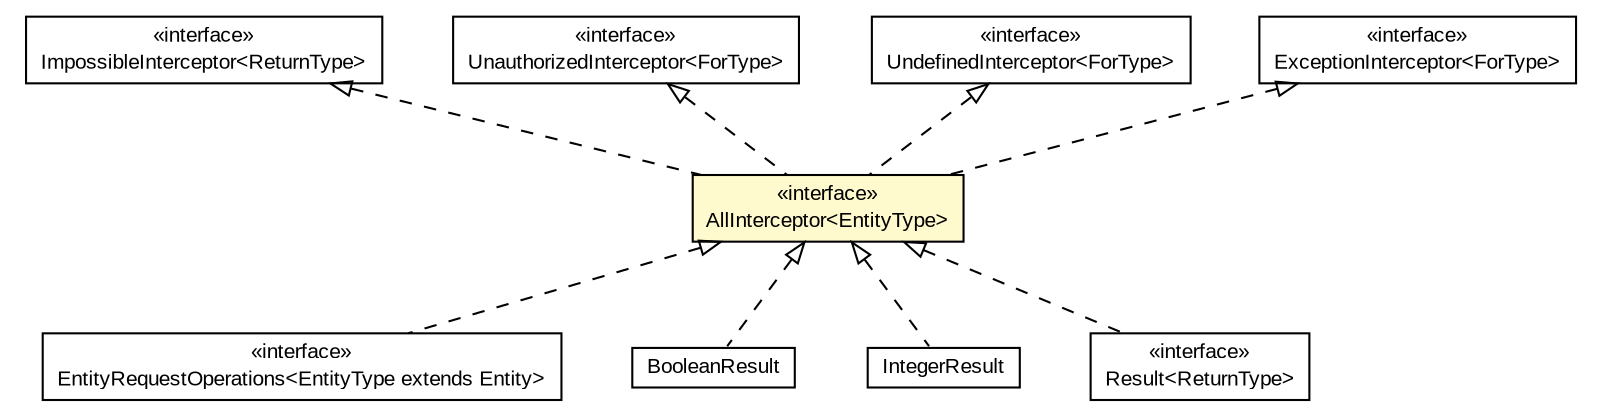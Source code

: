 #!/usr/local/bin/dot
#
# Class diagram 
# Generated by UMLGraph version 5.1 (http://www.umlgraph.org/)
#

digraph G {
	edge [fontname="arial",fontsize=10,labelfontname="arial",labelfontsize=10];
	node [fontname="arial",fontsize=10,shape=plaintext];
	nodesep=0.25;
	ranksep=0.5;
	// io.nextweb.operations.entity.EntityRequestOperations<EntityType extends io.nextweb.Entity>
	c1543 [label=<<table title="io.nextweb.operations.entity.EntityRequestOperations" border="0" cellborder="1" cellspacing="0" cellpadding="2" port="p" href="../entity/EntityRequestOperations.html">
		<tr><td><table border="0" cellspacing="0" cellpadding="1">
<tr><td align="center" balign="center"> &#171;interface&#187; </td></tr>
<tr><td align="center" balign="center"> EntityRequestOperations&lt;EntityType extends Entity&gt; </td></tr>
		</table></td></tr>
		</table>>, fontname="arial", fontcolor="black", fontsize=10.0];
	// io.nextweb.operations.exceptions.AllInterceptor<EntityType>
	c1546 [label=<<table title="io.nextweb.operations.exceptions.AllInterceptor" border="0" cellborder="1" cellspacing="0" cellpadding="2" port="p" bgcolor="lemonChiffon" href="./AllInterceptor.html">
		<tr><td><table border="0" cellspacing="0" cellpadding="1">
<tr><td align="center" balign="center"> &#171;interface&#187; </td></tr>
<tr><td align="center" balign="center"> AllInterceptor&lt;EntityType&gt; </td></tr>
		</table></td></tr>
		</table>>, fontname="arial", fontcolor="black", fontsize=10.0];
	// io.nextweb.operations.exceptions.ImpossibleInterceptor<ReturnType>
	c1549 [label=<<table title="io.nextweb.operations.exceptions.ImpossibleInterceptor" border="0" cellborder="1" cellspacing="0" cellpadding="2" port="p" href="./ImpossibleInterceptor.html">
		<tr><td><table border="0" cellspacing="0" cellpadding="1">
<tr><td align="center" balign="center"> &#171;interface&#187; </td></tr>
<tr><td align="center" balign="center"> ImpossibleInterceptor&lt;ReturnType&gt; </td></tr>
		</table></td></tr>
		</table>>, fontname="arial", fontcolor="black", fontsize=10.0];
	// io.nextweb.operations.exceptions.UnauthorizedInterceptor<ForType>
	c1554 [label=<<table title="io.nextweb.operations.exceptions.UnauthorizedInterceptor" border="0" cellborder="1" cellspacing="0" cellpadding="2" port="p" href="./UnauthorizedInterceptor.html">
		<tr><td><table border="0" cellspacing="0" cellpadding="1">
<tr><td align="center" balign="center"> &#171;interface&#187; </td></tr>
<tr><td align="center" balign="center"> UnauthorizedInterceptor&lt;ForType&gt; </td></tr>
		</table></td></tr>
		</table>>, fontname="arial", fontcolor="black", fontsize=10.0];
	// io.nextweb.operations.exceptions.UndefinedInterceptor<ForType>
	c1557 [label=<<table title="io.nextweb.operations.exceptions.UndefinedInterceptor" border="0" cellborder="1" cellspacing="0" cellpadding="2" port="p" href="./UndefinedInterceptor.html">
		<tr><td><table border="0" cellspacing="0" cellpadding="1">
<tr><td align="center" balign="center"> &#171;interface&#187; </td></tr>
<tr><td align="center" balign="center"> UndefinedInterceptor&lt;ForType&gt; </td></tr>
		</table></td></tr>
		</table>>, fontname="arial", fontcolor="black", fontsize=10.0];
	// io.nextweb.fn.BooleanResult
	c1577 [label=<<table title="io.nextweb.fn.BooleanResult" border="0" cellborder="1" cellspacing="0" cellpadding="2" port="p" href="../../fn/BooleanResult.html">
		<tr><td><table border="0" cellspacing="0" cellpadding="1">
<tr><td align="center" balign="center"> BooleanResult </td></tr>
		</table></td></tr>
		</table>>, fontname="arial", fontcolor="black", fontsize=10.0];
	// io.nextweb.fn.ExceptionInterceptor<ForType>
	c1580 [label=<<table title="io.nextweb.fn.ExceptionInterceptor" border="0" cellborder="1" cellspacing="0" cellpadding="2" port="p" href="../../fn/ExceptionInterceptor.html">
		<tr><td><table border="0" cellspacing="0" cellpadding="1">
<tr><td align="center" balign="center"> &#171;interface&#187; </td></tr>
<tr><td align="center" balign="center"> ExceptionInterceptor&lt;ForType&gt; </td></tr>
		</table></td></tr>
		</table>>, fontname="arial", fontcolor="black", fontsize=10.0];
	// io.nextweb.fn.IntegerResult
	c1585 [label=<<table title="io.nextweb.fn.IntegerResult" border="0" cellborder="1" cellspacing="0" cellpadding="2" port="p" href="../../fn/IntegerResult.html">
		<tr><td><table border="0" cellspacing="0" cellpadding="1">
<tr><td align="center" balign="center"> IntegerResult </td></tr>
		</table></td></tr>
		</table>>, fontname="arial", fontcolor="black", fontsize=10.0];
	// io.nextweb.fn.Result<ReturnType>
	c1589 [label=<<table title="io.nextweb.fn.Result" border="0" cellborder="1" cellspacing="0" cellpadding="2" port="p" href="../../fn/Result.html">
		<tr><td><table border="0" cellspacing="0" cellpadding="1">
<tr><td align="center" balign="center"> &#171;interface&#187; </td></tr>
<tr><td align="center" balign="center"> Result&lt;ReturnType&gt; </td></tr>
		</table></td></tr>
		</table>>, fontname="arial", fontcolor="black", fontsize=10.0];
	//io.nextweb.operations.entity.EntityRequestOperations<EntityType extends io.nextweb.Entity> implements io.nextweb.operations.exceptions.AllInterceptor<EntityType>
	c1546:p -> c1543:p [dir=back,arrowtail=empty,style=dashed];
	//io.nextweb.operations.exceptions.AllInterceptor<EntityType> implements io.nextweb.fn.ExceptionInterceptor<ForType>
	c1580:p -> c1546:p [dir=back,arrowtail=empty,style=dashed];
	//io.nextweb.operations.exceptions.AllInterceptor<EntityType> implements io.nextweb.operations.exceptions.UnauthorizedInterceptor<ForType>
	c1554:p -> c1546:p [dir=back,arrowtail=empty,style=dashed];
	//io.nextweb.operations.exceptions.AllInterceptor<EntityType> implements io.nextweb.operations.exceptions.UndefinedInterceptor<ForType>
	c1557:p -> c1546:p [dir=back,arrowtail=empty,style=dashed];
	//io.nextweb.operations.exceptions.AllInterceptor<EntityType> implements io.nextweb.operations.exceptions.ImpossibleInterceptor<ReturnType>
	c1549:p -> c1546:p [dir=back,arrowtail=empty,style=dashed];
	//io.nextweb.fn.BooleanResult implements io.nextweb.operations.exceptions.AllInterceptor<EntityType>
	c1546:p -> c1577:p [dir=back,arrowtail=empty,style=dashed];
	//io.nextweb.fn.IntegerResult implements io.nextweb.operations.exceptions.AllInterceptor<EntityType>
	c1546:p -> c1585:p [dir=back,arrowtail=empty,style=dashed];
	//io.nextweb.fn.Result<ReturnType> implements io.nextweb.operations.exceptions.AllInterceptor<EntityType>
	c1546:p -> c1589:p [dir=back,arrowtail=empty,style=dashed];
}

